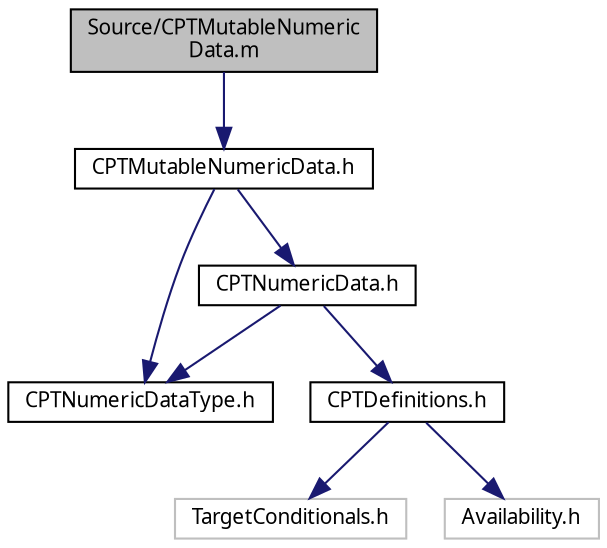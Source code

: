 digraph "Source/CPTMutableNumericData.m"
{
 // LATEX_PDF_SIZE
  bgcolor="transparent";
  edge [fontname="Lucinda Grande",fontsize="10",labelfontname="Lucinda Grande",labelfontsize="10"];
  node [fontname="Lucinda Grande",fontsize="10",shape=record];
  Node1 [label="Source/CPTMutableNumeric\lData.m",height=0.2,width=0.4,color="black", fillcolor="grey75", style="filled", fontcolor="black",tooltip=" "];
  Node1 -> Node2 [color="midnightblue",fontsize="10",style="solid",fontname="Lucinda Grande"];
  Node2 [label="CPTMutableNumericData.h",height=0.2,width=0.4,color="black",URL="$_c_p_t_mutable_numeric_data_8h.html",tooltip=" "];
  Node2 -> Node3 [color="midnightblue",fontsize="10",style="solid",fontname="Lucinda Grande"];
  Node3 [label="CPTNumericDataType.h",height=0.2,width=0.4,color="black",URL="$_c_p_t_numeric_data_type_8h.html",tooltip=" "];
  Node2 -> Node4 [color="midnightblue",fontsize="10",style="solid",fontname="Lucinda Grande"];
  Node4 [label="CPTNumericData.h",height=0.2,width=0.4,color="black",URL="$_c_p_t_numeric_data_8h.html",tooltip=" "];
  Node4 -> Node3 [color="midnightblue",fontsize="10",style="solid",fontname="Lucinda Grande"];
  Node4 -> Node5 [color="midnightblue",fontsize="10",style="solid",fontname="Lucinda Grande"];
  Node5 [label="CPTDefinitions.h",height=0.2,width=0.4,color="black",URL="$_c_p_t_definitions_8h.html",tooltip=" "];
  Node5 -> Node6 [color="midnightblue",fontsize="10",style="solid",fontname="Lucinda Grande"];
  Node6 [label="TargetConditionals.h",height=0.2,width=0.4,color="grey75",tooltip=" "];
  Node5 -> Node7 [color="midnightblue",fontsize="10",style="solid",fontname="Lucinda Grande"];
  Node7 [label="Availability.h",height=0.2,width=0.4,color="grey75",tooltip=" "];
}
